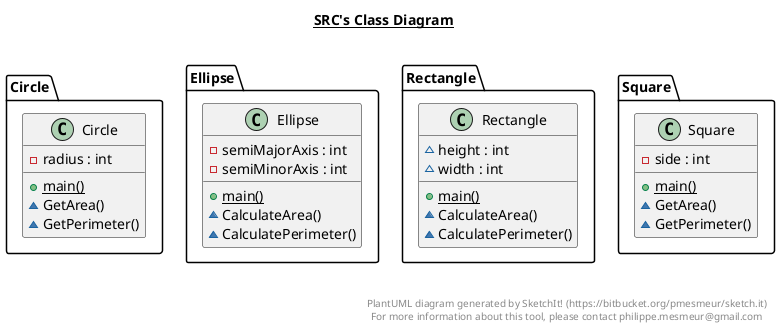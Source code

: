 @startuml

title __SRC's Class Diagram__\n



  namespace Circle {
    class Circle {
        - radius : int
        {static} + main()
        ~ GetArea()
        ~ GetPerimeter()
    }
  }



  namespace Ellipse {
    class Ellipse {
        - semiMajorAxis : int
        - semiMinorAxis : int
        {static} + main()
        ~ CalculateArea()
        ~ CalculatePerimeter()
    }
  }



  namespace Rectangle {
    class Rectangle {
        ~ height : int
        ~ width : int
        {static} + main()
        ~ CalculateArea()
        ~ CalculatePerimeter()
    }
  }
  

  namespace Square {
    class Square {
        - side : int
        {static} + main()
        ~ GetArea()
        ~ GetPerimeter()
    }
  }


right footer


PlantUML diagram generated by SketchIt! (https://bitbucket.org/pmesmeur/sketch.it)
For more information about this tool, please contact philippe.mesmeur@gmail.com
endfooter

@enduml
